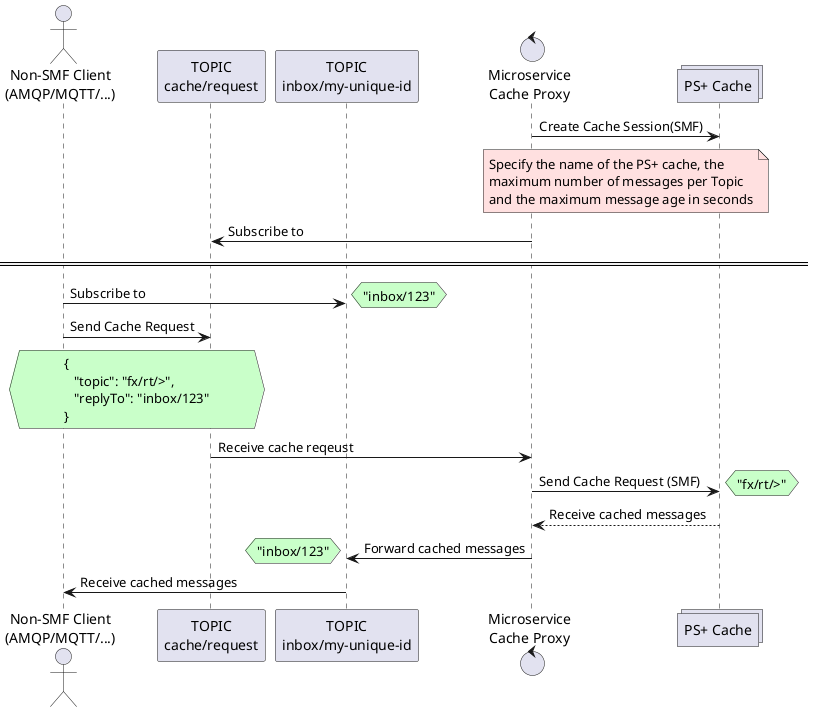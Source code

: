 @startuml design
actor "Non-SMF Client\n(AMQP/MQTT/...)" as client
participant "TOPIC\ncache/request" as tRequest
participant "TOPIC\ninbox/my-unique-id" as tReply
control     "Microservice\nCache Proxy"     as cp
collections "PS+ Cache" as pscache

cp -> pscache: Create Cache Session(SMF)
note over cp, pscache #Implementation
Specify the name of the PS+ cache, the
maximum number of messages per Topic
and the maximum message age in seconds
end note
cp -> tRequest: Subscribe to
== ==
client -> tReply: Subscribe to 
hnote right #Technology: "inbox/123"
client -> tRequest: Send Cache Request
hnote over client, tRequest #Technology
{
   "topic": "fx/rt/>",
   "replyTo": "inbox/123"
}
end note
tRequest -> cp: Receive cache reqeust
cp -> pscache: Send Cache Request (SMF)
hnote right #Technology: "fx/rt/>"
pscache --> cp : Receive cached messages
cp -> tReply: Forward cached messages
hnote left #Technology: "inbox/123"
tReply -> client: Receive cached messages
@enduml